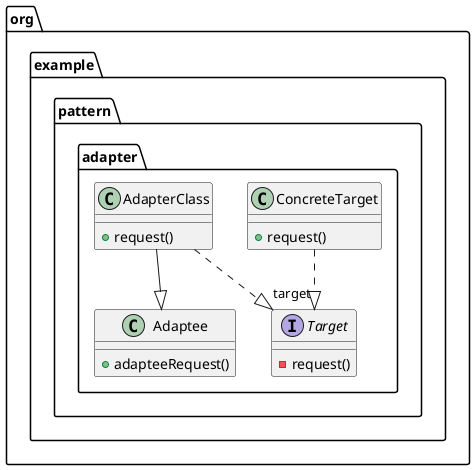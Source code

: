 @startuml
package org.example.pattern.adapter{
    class Adaptee {
        + adapteeRequest()
    }

    interface Target {
        - request()
    }

    class ConcreteTarget {
        + request()
    }

    class AdapterClass {
        + request()
    }
}

ConcreteTarget  ..|> "target" Target
AdapterClass --|> Adaptee
AdapterClass ..|> Target
@enduml